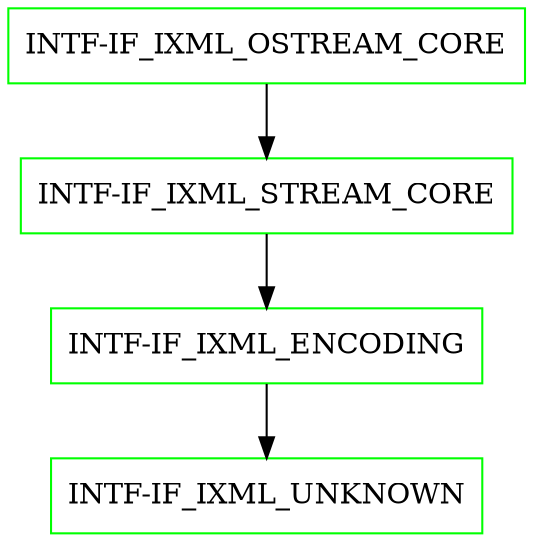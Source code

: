 digraph G {
  "INTF-IF_IXML_OSTREAM_CORE" [shape=box,color=green];
  "INTF-IF_IXML_STREAM_CORE" [shape=box,color=green,URL="./INTF_IF_IXML_STREAM_CORE.html"];
  "INTF-IF_IXML_ENCODING" [shape=box,color=green,URL="./INTF_IF_IXML_ENCODING.html"];
  "INTF-IF_IXML_UNKNOWN" [shape=box,color=green,URL="./INTF_IF_IXML_UNKNOWN.html"];
  "INTF-IF_IXML_OSTREAM_CORE" -> "INTF-IF_IXML_STREAM_CORE";
  "INTF-IF_IXML_STREAM_CORE" -> "INTF-IF_IXML_ENCODING";
  "INTF-IF_IXML_ENCODING" -> "INTF-IF_IXML_UNKNOWN";
}
